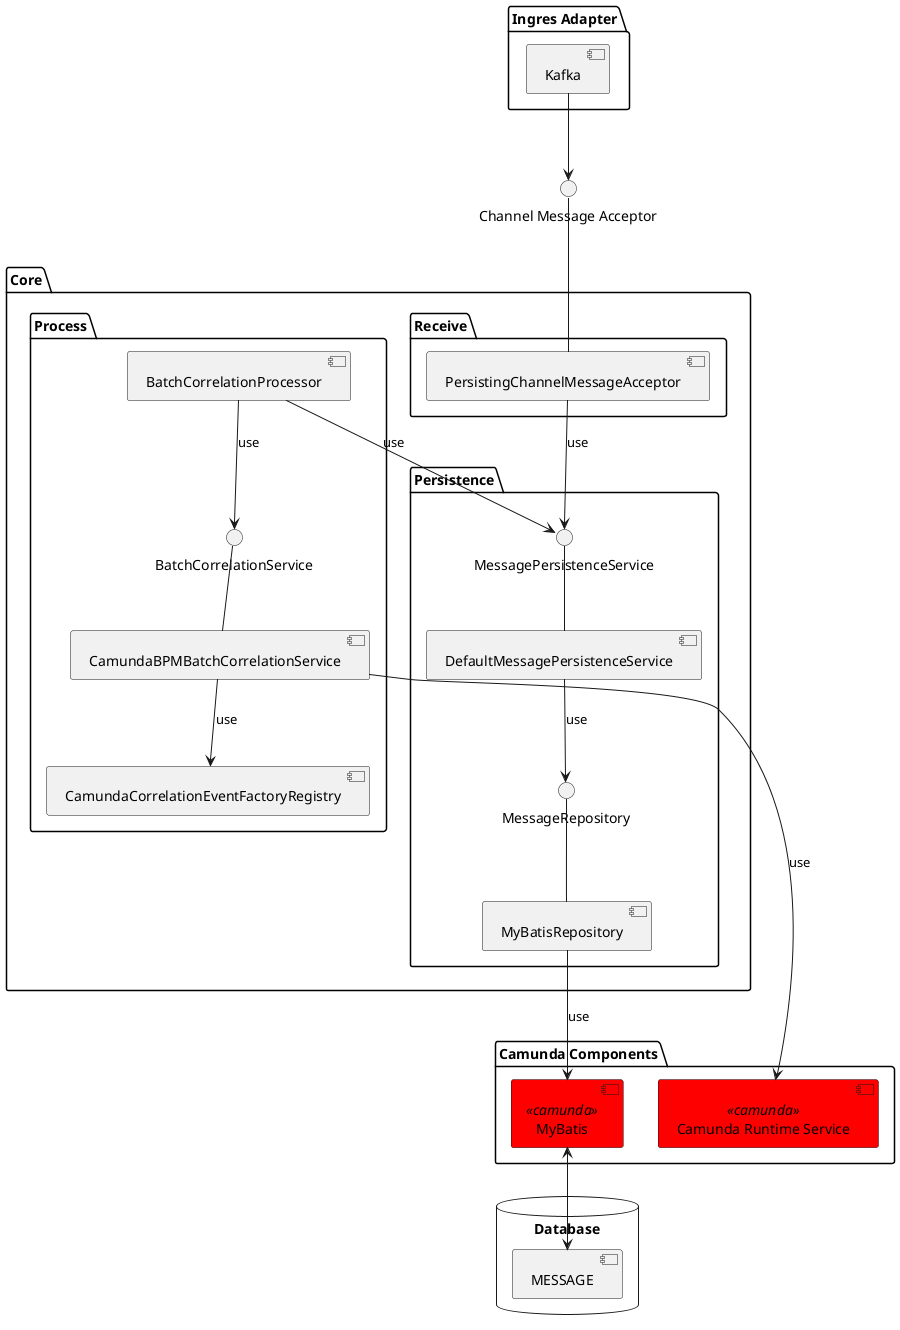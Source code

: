 @startuml

skinparam component {
  backgroundColor<<camunda>> Red
}

interface "Channel Message Acceptor" as CMA

package "Ingres Adapter" {
  [ Kafka ]
}

package "Core" {
  package "Receive" {
    CMA -down- [ PersistingChannelMessageAcceptor ]
  }
  package "Process" {
    BatchCorrelationService -down- [ CamundaBPMBatchCorrelationService ]
    [ BatchCorrelationProcessor ] --> BatchCorrelationService : use

    [ CamundaBPMBatchCorrelationService ] --> [ CamundaCorrelationEventFactoryRegistry ] : use
  }
  package "Persistence" {
    MessagePersistenceService -down- [ DefaultMessagePersistenceService ]
    [ DefaultMessagePersistenceService ] --> MessageRepository : use
    MessageRepository -down- [ MyBatisRepository ]
  }
}

package "Camunda Components" {
  [ MyBatis ] <<camunda>>
  [ Camunda Runtime Service ] <<camunda>>
}

database "Database" {
  [ MESSAGE ]
}

[ MyBatisRepository ] --> [ MyBatis ] : use
[ PersistingChannelMessageAcceptor ] --> MessagePersistenceService : use
[ BatchCorrelationProcessor ] --> MessagePersistenceService : use
[ Kafka ] --> CMA
[ MyBatis ] <--> [ MESSAGE ]
[ CamundaBPMBatchCorrelationService ] --> [ Camunda Runtime Service ] : use
@enduml
